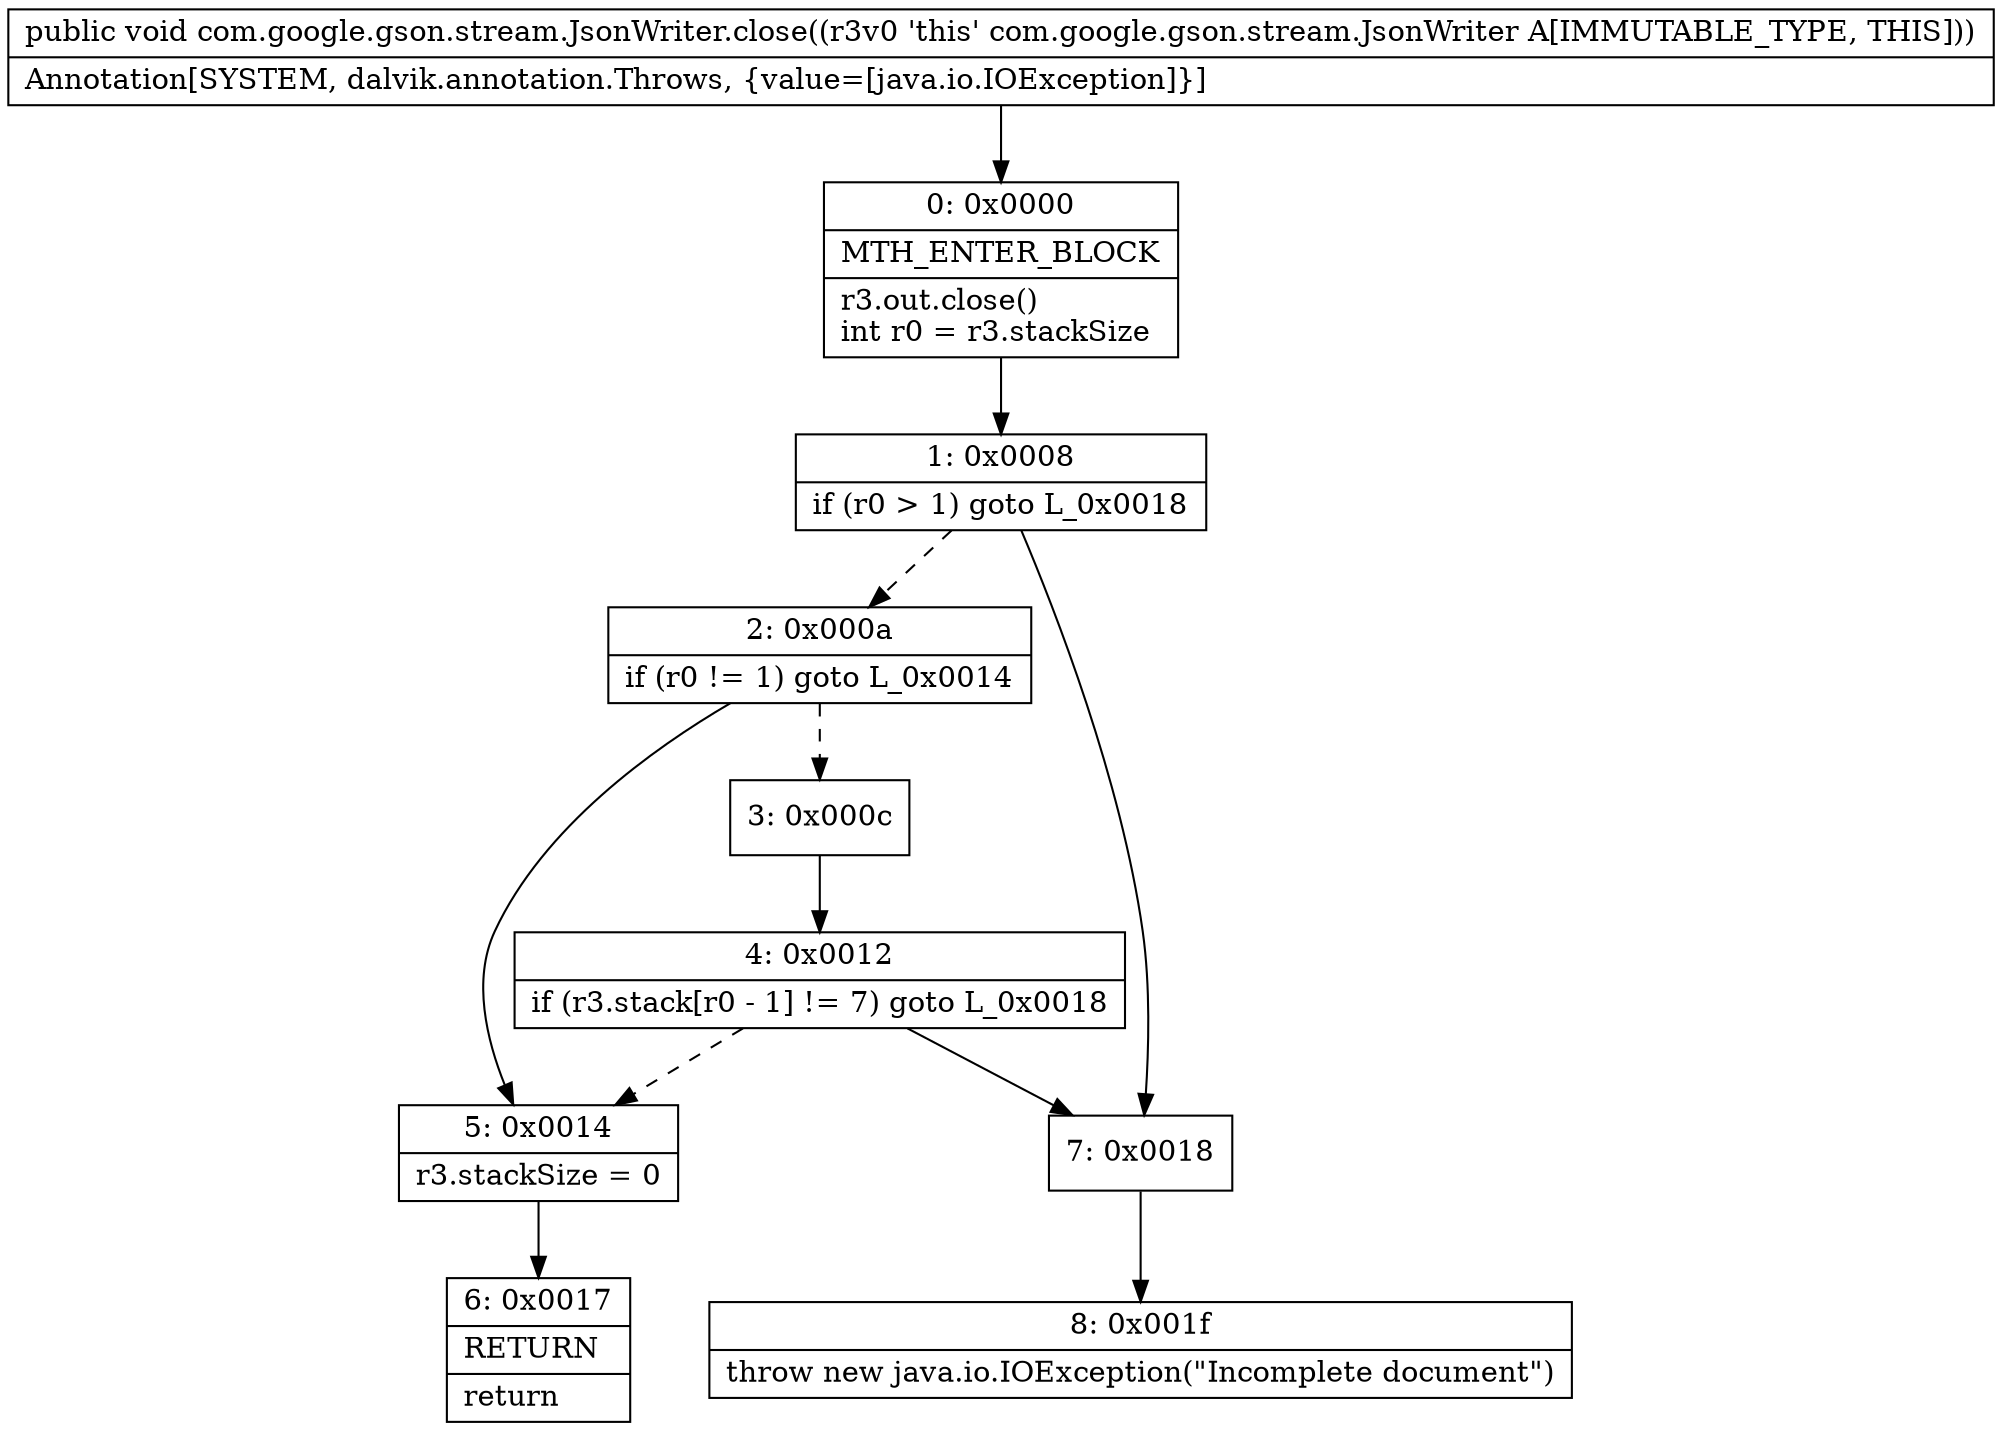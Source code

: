 digraph "CFG forcom.google.gson.stream.JsonWriter.close()V" {
Node_0 [shape=record,label="{0\:\ 0x0000|MTH_ENTER_BLOCK\l|r3.out.close()\lint r0 = r3.stackSize\l}"];
Node_1 [shape=record,label="{1\:\ 0x0008|if (r0 \> 1) goto L_0x0018\l}"];
Node_2 [shape=record,label="{2\:\ 0x000a|if (r0 != 1) goto L_0x0014\l}"];
Node_3 [shape=record,label="{3\:\ 0x000c}"];
Node_4 [shape=record,label="{4\:\ 0x0012|if (r3.stack[r0 \- 1] != 7) goto L_0x0018\l}"];
Node_5 [shape=record,label="{5\:\ 0x0014|r3.stackSize = 0\l}"];
Node_6 [shape=record,label="{6\:\ 0x0017|RETURN\l|return\l}"];
Node_7 [shape=record,label="{7\:\ 0x0018}"];
Node_8 [shape=record,label="{8\:\ 0x001f|throw new java.io.IOException(\"Incomplete document\")\l}"];
MethodNode[shape=record,label="{public void com.google.gson.stream.JsonWriter.close((r3v0 'this' com.google.gson.stream.JsonWriter A[IMMUTABLE_TYPE, THIS]))  | Annotation[SYSTEM, dalvik.annotation.Throws, \{value=[java.io.IOException]\}]\l}"];
MethodNode -> Node_0;
Node_0 -> Node_1;
Node_1 -> Node_2[style=dashed];
Node_1 -> Node_7;
Node_2 -> Node_3[style=dashed];
Node_2 -> Node_5;
Node_3 -> Node_4;
Node_4 -> Node_5[style=dashed];
Node_4 -> Node_7;
Node_5 -> Node_6;
Node_7 -> Node_8;
}


